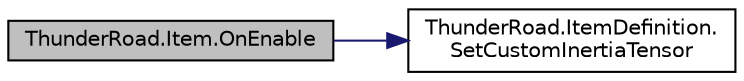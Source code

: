 digraph "ThunderRoad.Item.OnEnable"
{
 // LATEX_PDF_SIZE
  edge [fontname="Helvetica",fontsize="10",labelfontname="Helvetica",labelfontsize="10"];
  node [fontname="Helvetica",fontsize="10",shape=record];
  rankdir="LR";
  Node1 [label="ThunderRoad.Item.OnEnable",height=0.2,width=0.4,color="black", fillcolor="grey75", style="filled", fontcolor="black",tooltip="Called when [enable]."];
  Node1 -> Node2 [color="midnightblue",fontsize="10",style="solid",fontname="Helvetica"];
  Node2 [label="ThunderRoad.ItemDefinition.\lSetCustomInertiaTensor",height=0.2,width=0.4,color="black", fillcolor="white", style="filled",URL="$class_thunder_road_1_1_item_definition.html#a9c379576009048ef3fb599ff6311a183",tooltip="Sets the custom inertia tensor."];
}
